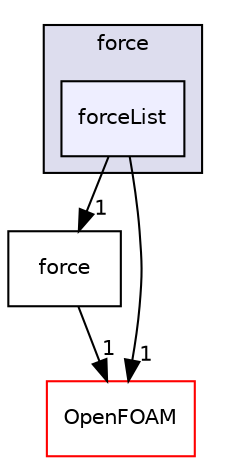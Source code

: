 digraph "src/regionModels/surfaceFilmModels/submodels/kinematic/force/forceList" {
  bgcolor=transparent;
  compound=true
  node [ fontsize="10", fontname="Helvetica"];
  edge [ labelfontsize="10", labelfontname="Helvetica"];
  subgraph clusterdir_6e1c174345a149ebf9cf672121689ca3 {
    graph [ bgcolor="#ddddee", pencolor="black", label="force" fontname="Helvetica", fontsize="10", URL="dir_6e1c174345a149ebf9cf672121689ca3.html"]
  dir_0d2584e951126995ab7b5e87fad1fddd [shape=box, label="forceList", style="filled", fillcolor="#eeeeff", pencolor="black", URL="dir_0d2584e951126995ab7b5e87fad1fddd.html"];
  }
  dir_77cda1e1704280caa9b7cf24183bc44b [shape=box label="force" URL="dir_77cda1e1704280caa9b7cf24183bc44b.html"];
  dir_c5473ff19b20e6ec4dfe5c310b3778a8 [shape=box label="OpenFOAM" color="red" URL="dir_c5473ff19b20e6ec4dfe5c310b3778a8.html"];
  dir_77cda1e1704280caa9b7cf24183bc44b->dir_c5473ff19b20e6ec4dfe5c310b3778a8 [headlabel="1", labeldistance=1.5 headhref="dir_002576_001896.html"];
  dir_0d2584e951126995ab7b5e87fad1fddd->dir_77cda1e1704280caa9b7cf24183bc44b [headlabel="1", labeldistance=1.5 headhref="dir_002577_002576.html"];
  dir_0d2584e951126995ab7b5e87fad1fddd->dir_c5473ff19b20e6ec4dfe5c310b3778a8 [headlabel="1", labeldistance=1.5 headhref="dir_002577_001896.html"];
}
